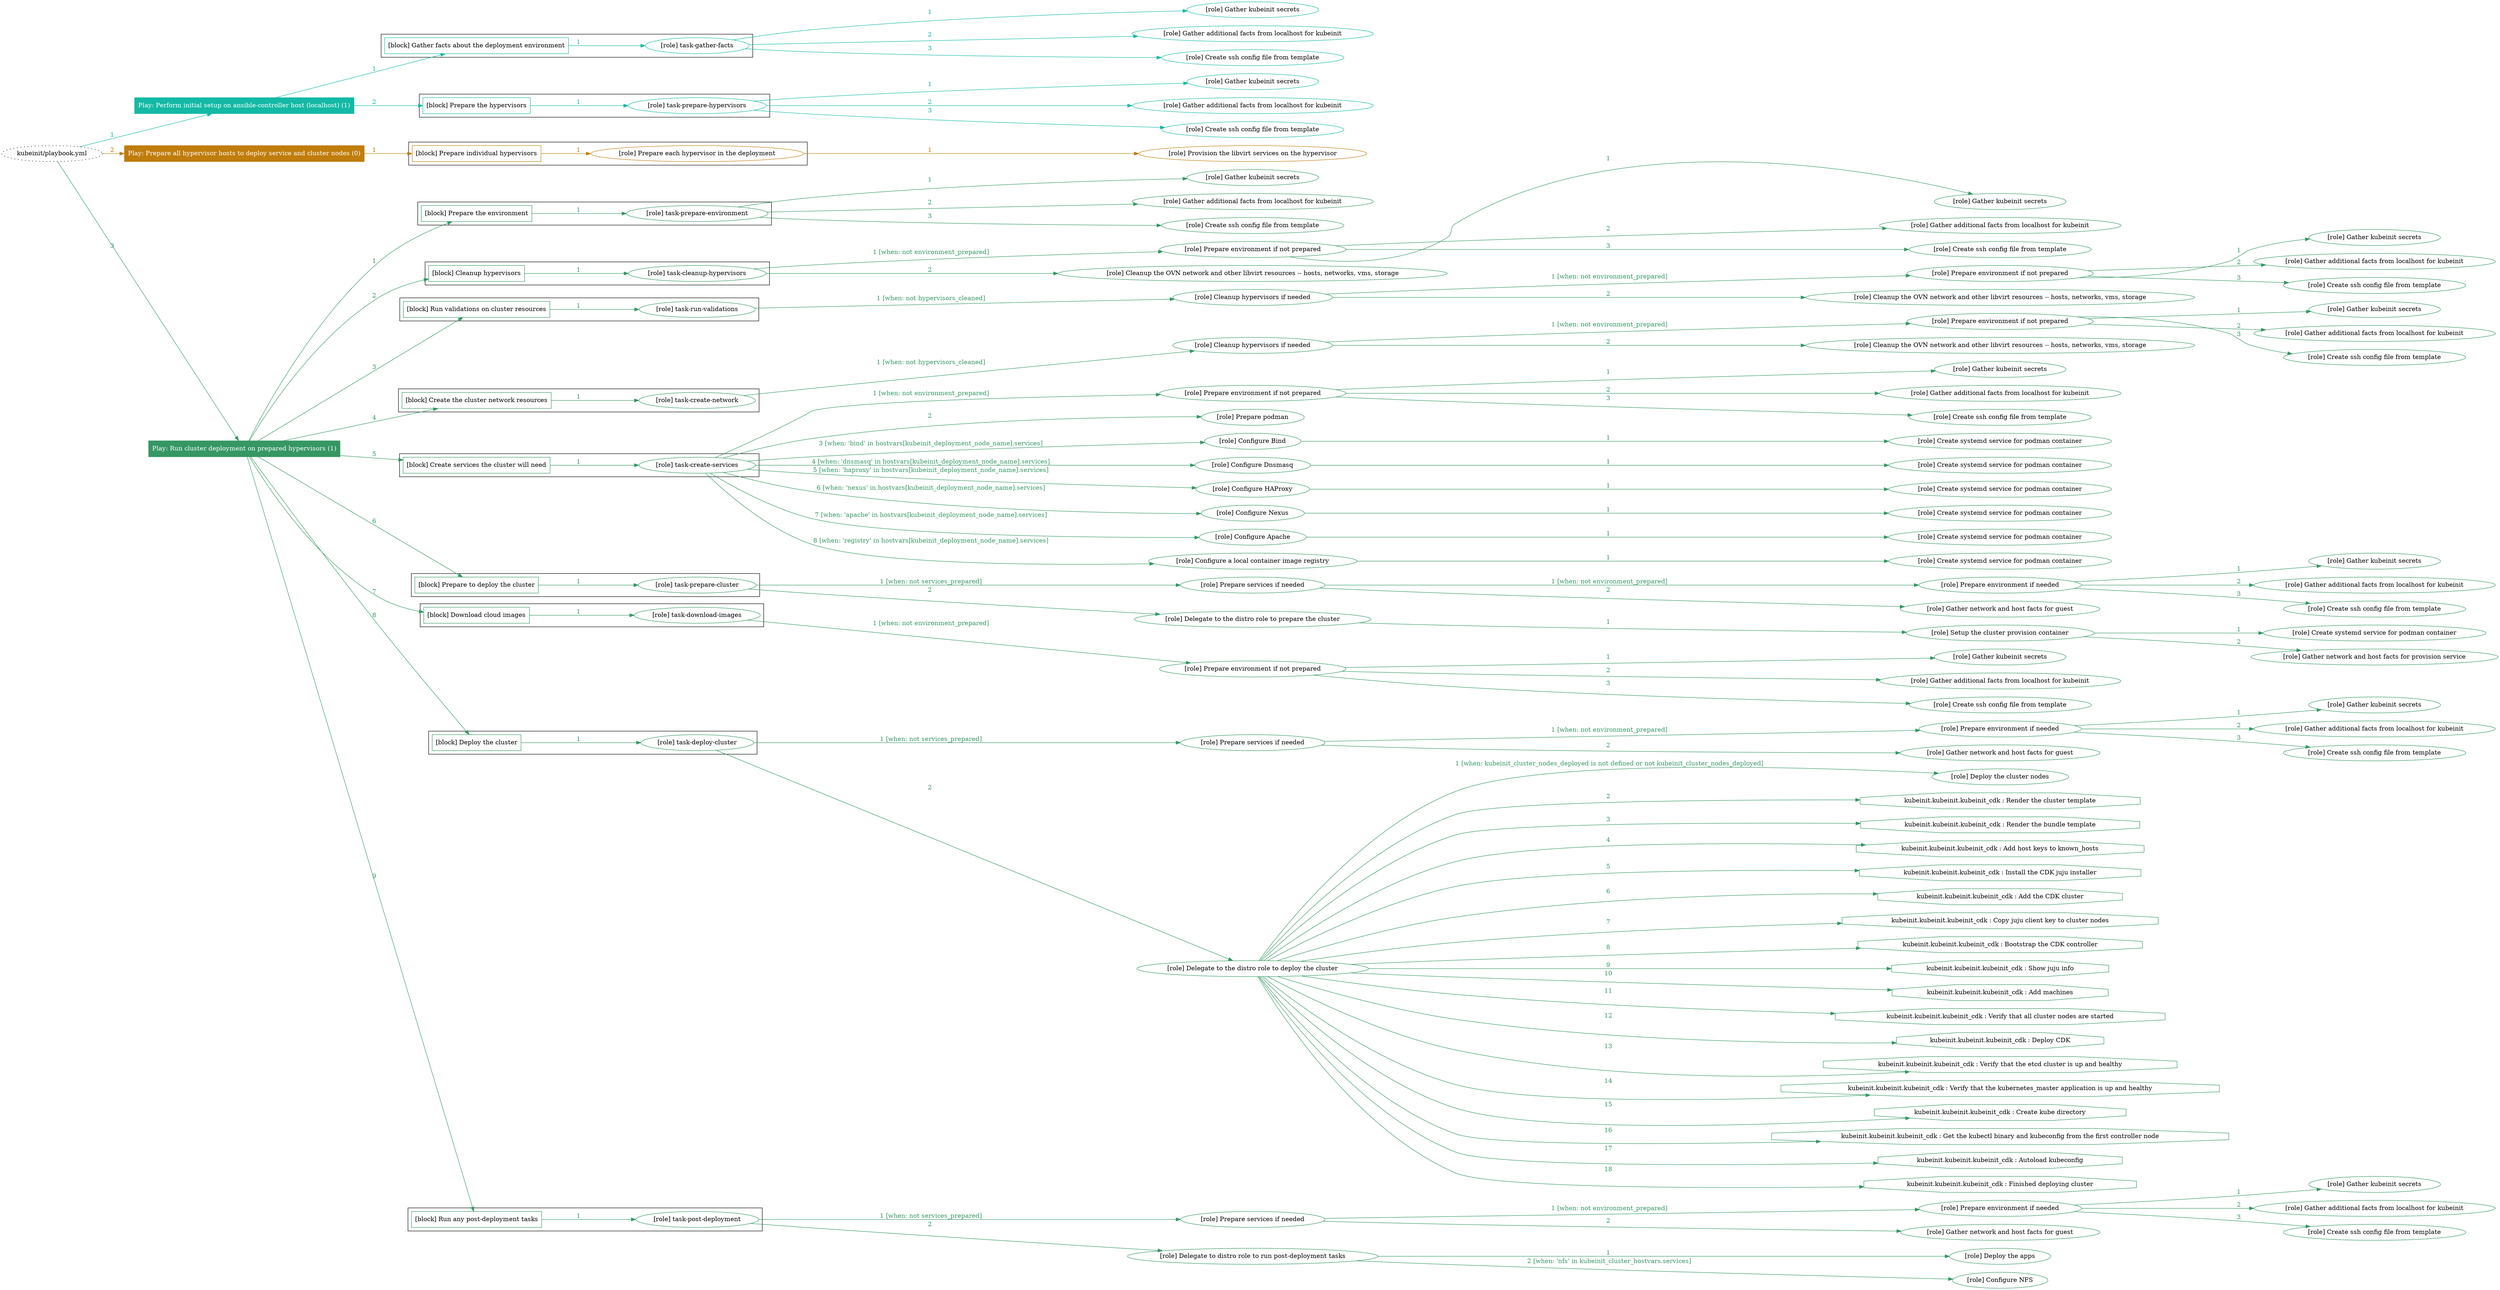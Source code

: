 digraph {
	graph [concentrate=true ordering=in rankdir=LR ratio=fill]
	edge [esep=5 sep=10]
	"kubeinit/playbook.yml" [URL="/home/runner/work/kubeinit/kubeinit/kubeinit/playbook.yml" id=playbook_79917b0c style=dotted]
	play_1aa45b1a [label="Play: Perform initial setup on ansible-controller host (localhost) (1)" URL="/home/runner/work/kubeinit/kubeinit/kubeinit/playbook.yml" color="#13b9a5" fontcolor="#ffffff" id=play_1aa45b1a shape=box style=filled tooltip=localhost]
	"kubeinit/playbook.yml" -> play_1aa45b1a [label="1 " color="#13b9a5" fontcolor="#13b9a5" id=edge_350f04c2 labeltooltip="1 " tooltip="1 "]
	subgraph "Gather kubeinit secrets" {
		role_aadeea4e [label="[role] Gather kubeinit secrets" URL="/home/runner/.ansible/collections/ansible_collections/kubeinit/kubeinit/roles/kubeinit_prepare/tasks/gather_kubeinit_facts.yml" color="#13b9a5" id=role_aadeea4e tooltip="Gather kubeinit secrets"]
	}
	subgraph "Gather additional facts from localhost for kubeinit" {
		role_4ce03143 [label="[role] Gather additional facts from localhost for kubeinit" URL="/home/runner/.ansible/collections/ansible_collections/kubeinit/kubeinit/roles/kubeinit_prepare/tasks/gather_kubeinit_facts.yml" color="#13b9a5" id=role_4ce03143 tooltip="Gather additional facts from localhost for kubeinit"]
	}
	subgraph "Create ssh config file from template" {
		role_1b3b8407 [label="[role] Create ssh config file from template" URL="/home/runner/.ansible/collections/ansible_collections/kubeinit/kubeinit/roles/kubeinit_prepare/tasks/gather_kubeinit_facts.yml" color="#13b9a5" id=role_1b3b8407 tooltip="Create ssh config file from template"]
	}
	subgraph "task-gather-facts" {
		role_bca9cd59 [label="[role] task-gather-facts" URL="/home/runner/work/kubeinit/kubeinit/kubeinit/playbook.yml" color="#13b9a5" id=role_bca9cd59 tooltip="task-gather-facts"]
		role_bca9cd59 -> role_aadeea4e [label="1 " color="#13b9a5" fontcolor="#13b9a5" id=edge_9b9c1d2e labeltooltip="1 " tooltip="1 "]
		role_bca9cd59 -> role_4ce03143 [label="2 " color="#13b9a5" fontcolor="#13b9a5" id=edge_45a014a2 labeltooltip="2 " tooltip="2 "]
		role_bca9cd59 -> role_1b3b8407 [label="3 " color="#13b9a5" fontcolor="#13b9a5" id=edge_4210e01f labeltooltip="3 " tooltip="3 "]
	}
	subgraph "Gather kubeinit secrets" {
		role_2ede1fc3 [label="[role] Gather kubeinit secrets" URL="/home/runner/.ansible/collections/ansible_collections/kubeinit/kubeinit/roles/kubeinit_prepare/tasks/gather_kubeinit_facts.yml" color="#13b9a5" id=role_2ede1fc3 tooltip="Gather kubeinit secrets"]
	}
	subgraph "Gather additional facts from localhost for kubeinit" {
		role_4db56536 [label="[role] Gather additional facts from localhost for kubeinit" URL="/home/runner/.ansible/collections/ansible_collections/kubeinit/kubeinit/roles/kubeinit_prepare/tasks/gather_kubeinit_facts.yml" color="#13b9a5" id=role_4db56536 tooltip="Gather additional facts from localhost for kubeinit"]
	}
	subgraph "Create ssh config file from template" {
		role_9919cf95 [label="[role] Create ssh config file from template" URL="/home/runner/.ansible/collections/ansible_collections/kubeinit/kubeinit/roles/kubeinit_prepare/tasks/gather_kubeinit_facts.yml" color="#13b9a5" id=role_9919cf95 tooltip="Create ssh config file from template"]
	}
	subgraph "task-prepare-hypervisors" {
		role_b1573a20 [label="[role] task-prepare-hypervisors" URL="/home/runner/work/kubeinit/kubeinit/kubeinit/playbook.yml" color="#13b9a5" id=role_b1573a20 tooltip="task-prepare-hypervisors"]
		role_b1573a20 -> role_2ede1fc3 [label="1 " color="#13b9a5" fontcolor="#13b9a5" id=edge_59aee617 labeltooltip="1 " tooltip="1 "]
		role_b1573a20 -> role_4db56536 [label="2 " color="#13b9a5" fontcolor="#13b9a5" id=edge_dc7193a2 labeltooltip="2 " tooltip="2 "]
		role_b1573a20 -> role_9919cf95 [label="3 " color="#13b9a5" fontcolor="#13b9a5" id=edge_1aba3a85 labeltooltip="3 " tooltip="3 "]
	}
	subgraph "Play: Perform initial setup on ansible-controller host (localhost) (1)" {
		play_1aa45b1a -> block_8a86473c [label=1 color="#13b9a5" fontcolor="#13b9a5" id=edge_cb327245 labeltooltip=1 tooltip=1]
		subgraph cluster_block_8a86473c {
			block_8a86473c [label="[block] Gather facts about the deployment environment" URL="/home/runner/work/kubeinit/kubeinit/kubeinit/playbook.yml" color="#13b9a5" id=block_8a86473c labeltooltip="Gather facts about the deployment environment" shape=box tooltip="Gather facts about the deployment environment"]
			block_8a86473c -> role_bca9cd59 [label="1 " color="#13b9a5" fontcolor="#13b9a5" id=edge_e934316d labeltooltip="1 " tooltip="1 "]
		}
		play_1aa45b1a -> block_79afe107 [label=2 color="#13b9a5" fontcolor="#13b9a5" id=edge_3bbfe933 labeltooltip=2 tooltip=2]
		subgraph cluster_block_79afe107 {
			block_79afe107 [label="[block] Prepare the hypervisors" URL="/home/runner/work/kubeinit/kubeinit/kubeinit/playbook.yml" color="#13b9a5" id=block_79afe107 labeltooltip="Prepare the hypervisors" shape=box tooltip="Prepare the hypervisors"]
			block_79afe107 -> role_b1573a20 [label="1 " color="#13b9a5" fontcolor="#13b9a5" id=edge_43fd8b1a labeltooltip="1 " tooltip="1 "]
		}
	}
	play_253be4c5 [label="Play: Prepare all hypervisor hosts to deploy service and cluster nodes (0)" URL="/home/runner/work/kubeinit/kubeinit/kubeinit/playbook.yml" color="#c07d0c" fontcolor="#ffffff" id=play_253be4c5 shape=box style=filled tooltip="Play: Prepare all hypervisor hosts to deploy service and cluster nodes (0)"]
	"kubeinit/playbook.yml" -> play_253be4c5 [label="2 " color="#c07d0c" fontcolor="#c07d0c" id=edge_7298eea7 labeltooltip="2 " tooltip="2 "]
	subgraph "Provision the libvirt services on the hypervisor" {
		role_b7f77056 [label="[role] Provision the libvirt services on the hypervisor" URL="/home/runner/.ansible/collections/ansible_collections/kubeinit/kubeinit/roles/kubeinit_prepare/tasks/prepare_hypervisor.yml" color="#c07d0c" id=role_b7f77056 tooltip="Provision the libvirt services on the hypervisor"]
	}
	subgraph "Prepare each hypervisor in the deployment" {
		role_7c1725ee [label="[role] Prepare each hypervisor in the deployment" URL="/home/runner/work/kubeinit/kubeinit/kubeinit/playbook.yml" color="#c07d0c" id=role_7c1725ee tooltip="Prepare each hypervisor in the deployment"]
		role_7c1725ee -> role_b7f77056 [label="1 " color="#c07d0c" fontcolor="#c07d0c" id=edge_135af255 labeltooltip="1 " tooltip="1 "]
	}
	subgraph "Play: Prepare all hypervisor hosts to deploy service and cluster nodes (0)" {
		play_253be4c5 -> block_90e1f8ae [label=1 color="#c07d0c" fontcolor="#c07d0c" id=edge_ea1c483c labeltooltip=1 tooltip=1]
		subgraph cluster_block_90e1f8ae {
			block_90e1f8ae [label="[block] Prepare individual hypervisors" URL="/home/runner/work/kubeinit/kubeinit/kubeinit/playbook.yml" color="#c07d0c" id=block_90e1f8ae labeltooltip="Prepare individual hypervisors" shape=box tooltip="Prepare individual hypervisors"]
			block_90e1f8ae -> role_7c1725ee [label="1 " color="#c07d0c" fontcolor="#c07d0c" id=edge_a93b2216 labeltooltip="1 " tooltip="1 "]
		}
	}
	play_72da8da2 [label="Play: Run cluster deployment on prepared hypervisors (1)" URL="/home/runner/work/kubeinit/kubeinit/kubeinit/playbook.yml" color="#359763" fontcolor="#ffffff" id=play_72da8da2 shape=box style=filled tooltip=localhost]
	"kubeinit/playbook.yml" -> play_72da8da2 [label="3 " color="#359763" fontcolor="#359763" id=edge_fbab2643 labeltooltip="3 " tooltip="3 "]
	subgraph "Gather kubeinit secrets" {
		role_4b3234a8 [label="[role] Gather kubeinit secrets" URL="/home/runner/.ansible/collections/ansible_collections/kubeinit/kubeinit/roles/kubeinit_prepare/tasks/gather_kubeinit_facts.yml" color="#359763" id=role_4b3234a8 tooltip="Gather kubeinit secrets"]
	}
	subgraph "Gather additional facts from localhost for kubeinit" {
		role_203c7fc4 [label="[role] Gather additional facts from localhost for kubeinit" URL="/home/runner/.ansible/collections/ansible_collections/kubeinit/kubeinit/roles/kubeinit_prepare/tasks/gather_kubeinit_facts.yml" color="#359763" id=role_203c7fc4 tooltip="Gather additional facts from localhost for kubeinit"]
	}
	subgraph "Create ssh config file from template" {
		role_7fffdd7e [label="[role] Create ssh config file from template" URL="/home/runner/.ansible/collections/ansible_collections/kubeinit/kubeinit/roles/kubeinit_prepare/tasks/gather_kubeinit_facts.yml" color="#359763" id=role_7fffdd7e tooltip="Create ssh config file from template"]
	}
	subgraph "task-prepare-environment" {
		role_1fe0ddc2 [label="[role] task-prepare-environment" URL="/home/runner/work/kubeinit/kubeinit/kubeinit/playbook.yml" color="#359763" id=role_1fe0ddc2 tooltip="task-prepare-environment"]
		role_1fe0ddc2 -> role_4b3234a8 [label="1 " color="#359763" fontcolor="#359763" id=edge_f40f3f6d labeltooltip="1 " tooltip="1 "]
		role_1fe0ddc2 -> role_203c7fc4 [label="2 " color="#359763" fontcolor="#359763" id=edge_4d4fc96b labeltooltip="2 " tooltip="2 "]
		role_1fe0ddc2 -> role_7fffdd7e [label="3 " color="#359763" fontcolor="#359763" id=edge_96beb30e labeltooltip="3 " tooltip="3 "]
	}
	subgraph "Gather kubeinit secrets" {
		role_eee92fa5 [label="[role] Gather kubeinit secrets" URL="/home/runner/.ansible/collections/ansible_collections/kubeinit/kubeinit/roles/kubeinit_prepare/tasks/gather_kubeinit_facts.yml" color="#359763" id=role_eee92fa5 tooltip="Gather kubeinit secrets"]
	}
	subgraph "Gather additional facts from localhost for kubeinit" {
		role_0fe831c9 [label="[role] Gather additional facts from localhost for kubeinit" URL="/home/runner/.ansible/collections/ansible_collections/kubeinit/kubeinit/roles/kubeinit_prepare/tasks/gather_kubeinit_facts.yml" color="#359763" id=role_0fe831c9 tooltip="Gather additional facts from localhost for kubeinit"]
	}
	subgraph "Create ssh config file from template" {
		role_0c834a8a [label="[role] Create ssh config file from template" URL="/home/runner/.ansible/collections/ansible_collections/kubeinit/kubeinit/roles/kubeinit_prepare/tasks/gather_kubeinit_facts.yml" color="#359763" id=role_0c834a8a tooltip="Create ssh config file from template"]
	}
	subgraph "Prepare environment if not prepared" {
		role_224a7367 [label="[role] Prepare environment if not prepared" URL="/home/runner/.ansible/collections/ansible_collections/kubeinit/kubeinit/roles/kubeinit_prepare/tasks/cleanup_hypervisors.yml" color="#359763" id=role_224a7367 tooltip="Prepare environment if not prepared"]
		role_224a7367 -> role_eee92fa5 [label="1 " color="#359763" fontcolor="#359763" id=edge_fee59d0b labeltooltip="1 " tooltip="1 "]
		role_224a7367 -> role_0fe831c9 [label="2 " color="#359763" fontcolor="#359763" id=edge_029730c1 labeltooltip="2 " tooltip="2 "]
		role_224a7367 -> role_0c834a8a [label="3 " color="#359763" fontcolor="#359763" id=edge_e69c8606 labeltooltip="3 " tooltip="3 "]
	}
	subgraph "Cleanup the OVN network and other libvirt resources -- hosts, networks, vms, storage" {
		role_f4e40be6 [label="[role] Cleanup the OVN network and other libvirt resources -- hosts, networks, vms, storage" URL="/home/runner/.ansible/collections/ansible_collections/kubeinit/kubeinit/roles/kubeinit_prepare/tasks/cleanup_hypervisors.yml" color="#359763" id=role_f4e40be6 tooltip="Cleanup the OVN network and other libvirt resources -- hosts, networks, vms, storage"]
	}
	subgraph "task-cleanup-hypervisors" {
		role_aaa2c76c [label="[role] task-cleanup-hypervisors" URL="/home/runner/work/kubeinit/kubeinit/kubeinit/playbook.yml" color="#359763" id=role_aaa2c76c tooltip="task-cleanup-hypervisors"]
		role_aaa2c76c -> role_224a7367 [label="1 [when: not environment_prepared]" color="#359763" fontcolor="#359763" id=edge_a224bc21 labeltooltip="1 [when: not environment_prepared]" tooltip="1 [when: not environment_prepared]"]
		role_aaa2c76c -> role_f4e40be6 [label="2 " color="#359763" fontcolor="#359763" id=edge_32af07f2 labeltooltip="2 " tooltip="2 "]
	}
	subgraph "Gather kubeinit secrets" {
		role_7902fa2e [label="[role] Gather kubeinit secrets" URL="/home/runner/.ansible/collections/ansible_collections/kubeinit/kubeinit/roles/kubeinit_prepare/tasks/gather_kubeinit_facts.yml" color="#359763" id=role_7902fa2e tooltip="Gather kubeinit secrets"]
	}
	subgraph "Gather additional facts from localhost for kubeinit" {
		role_124f4c88 [label="[role] Gather additional facts from localhost for kubeinit" URL="/home/runner/.ansible/collections/ansible_collections/kubeinit/kubeinit/roles/kubeinit_prepare/tasks/gather_kubeinit_facts.yml" color="#359763" id=role_124f4c88 tooltip="Gather additional facts from localhost for kubeinit"]
	}
	subgraph "Create ssh config file from template" {
		role_6d5a0d72 [label="[role] Create ssh config file from template" URL="/home/runner/.ansible/collections/ansible_collections/kubeinit/kubeinit/roles/kubeinit_prepare/tasks/gather_kubeinit_facts.yml" color="#359763" id=role_6d5a0d72 tooltip="Create ssh config file from template"]
	}
	subgraph "Prepare environment if not prepared" {
		role_b661f5da [label="[role] Prepare environment if not prepared" URL="/home/runner/.ansible/collections/ansible_collections/kubeinit/kubeinit/roles/kubeinit_prepare/tasks/cleanup_hypervisors.yml" color="#359763" id=role_b661f5da tooltip="Prepare environment if not prepared"]
		role_b661f5da -> role_7902fa2e [label="1 " color="#359763" fontcolor="#359763" id=edge_7d819b0c labeltooltip="1 " tooltip="1 "]
		role_b661f5da -> role_124f4c88 [label="2 " color="#359763" fontcolor="#359763" id=edge_9c48aaa9 labeltooltip="2 " tooltip="2 "]
		role_b661f5da -> role_6d5a0d72 [label="3 " color="#359763" fontcolor="#359763" id=edge_6b6035f4 labeltooltip="3 " tooltip="3 "]
	}
	subgraph "Cleanup the OVN network and other libvirt resources -- hosts, networks, vms, storage" {
		role_ca2bd12f [label="[role] Cleanup the OVN network and other libvirt resources -- hosts, networks, vms, storage" URL="/home/runner/.ansible/collections/ansible_collections/kubeinit/kubeinit/roles/kubeinit_prepare/tasks/cleanup_hypervisors.yml" color="#359763" id=role_ca2bd12f tooltip="Cleanup the OVN network and other libvirt resources -- hosts, networks, vms, storage"]
	}
	subgraph "Cleanup hypervisors if needed" {
		role_e5fe73a7 [label="[role] Cleanup hypervisors if needed" URL="/home/runner/.ansible/collections/ansible_collections/kubeinit/kubeinit/roles/kubeinit_validations/tasks/main.yml" color="#359763" id=role_e5fe73a7 tooltip="Cleanup hypervisors if needed"]
		role_e5fe73a7 -> role_b661f5da [label="1 [when: not environment_prepared]" color="#359763" fontcolor="#359763" id=edge_862ea80a labeltooltip="1 [when: not environment_prepared]" tooltip="1 [when: not environment_prepared]"]
		role_e5fe73a7 -> role_ca2bd12f [label="2 " color="#359763" fontcolor="#359763" id=edge_9287f5e4 labeltooltip="2 " tooltip="2 "]
	}
	subgraph "task-run-validations" {
		role_d63ec0c4 [label="[role] task-run-validations" URL="/home/runner/work/kubeinit/kubeinit/kubeinit/playbook.yml" color="#359763" id=role_d63ec0c4 tooltip="task-run-validations"]
		role_d63ec0c4 -> role_e5fe73a7 [label="1 [when: not hypervisors_cleaned]" color="#359763" fontcolor="#359763" id=edge_4d73467b labeltooltip="1 [when: not hypervisors_cleaned]" tooltip="1 [when: not hypervisors_cleaned]"]
	}
	subgraph "Gather kubeinit secrets" {
		role_b3514c49 [label="[role] Gather kubeinit secrets" URL="/home/runner/.ansible/collections/ansible_collections/kubeinit/kubeinit/roles/kubeinit_prepare/tasks/gather_kubeinit_facts.yml" color="#359763" id=role_b3514c49 tooltip="Gather kubeinit secrets"]
	}
	subgraph "Gather additional facts from localhost for kubeinit" {
		role_405bdbfd [label="[role] Gather additional facts from localhost for kubeinit" URL="/home/runner/.ansible/collections/ansible_collections/kubeinit/kubeinit/roles/kubeinit_prepare/tasks/gather_kubeinit_facts.yml" color="#359763" id=role_405bdbfd tooltip="Gather additional facts from localhost for kubeinit"]
	}
	subgraph "Create ssh config file from template" {
		role_c79092c4 [label="[role] Create ssh config file from template" URL="/home/runner/.ansible/collections/ansible_collections/kubeinit/kubeinit/roles/kubeinit_prepare/tasks/gather_kubeinit_facts.yml" color="#359763" id=role_c79092c4 tooltip="Create ssh config file from template"]
	}
	subgraph "Prepare environment if not prepared" {
		role_616db8c8 [label="[role] Prepare environment if not prepared" URL="/home/runner/.ansible/collections/ansible_collections/kubeinit/kubeinit/roles/kubeinit_prepare/tasks/cleanup_hypervisors.yml" color="#359763" id=role_616db8c8 tooltip="Prepare environment if not prepared"]
		role_616db8c8 -> role_b3514c49 [label="1 " color="#359763" fontcolor="#359763" id=edge_2dbdfe62 labeltooltip="1 " tooltip="1 "]
		role_616db8c8 -> role_405bdbfd [label="2 " color="#359763" fontcolor="#359763" id=edge_8f0299be labeltooltip="2 " tooltip="2 "]
		role_616db8c8 -> role_c79092c4 [label="3 " color="#359763" fontcolor="#359763" id=edge_931adaf9 labeltooltip="3 " tooltip="3 "]
	}
	subgraph "Cleanup the OVN network and other libvirt resources -- hosts, networks, vms, storage" {
		role_63b91396 [label="[role] Cleanup the OVN network and other libvirt resources -- hosts, networks, vms, storage" URL="/home/runner/.ansible/collections/ansible_collections/kubeinit/kubeinit/roles/kubeinit_prepare/tasks/cleanup_hypervisors.yml" color="#359763" id=role_63b91396 tooltip="Cleanup the OVN network and other libvirt resources -- hosts, networks, vms, storage"]
	}
	subgraph "Cleanup hypervisors if needed" {
		role_5adc13af [label="[role] Cleanup hypervisors if needed" URL="/home/runner/.ansible/collections/ansible_collections/kubeinit/kubeinit/roles/kubeinit_libvirt/tasks/create_network.yml" color="#359763" id=role_5adc13af tooltip="Cleanup hypervisors if needed"]
		role_5adc13af -> role_616db8c8 [label="1 [when: not environment_prepared]" color="#359763" fontcolor="#359763" id=edge_336e2063 labeltooltip="1 [when: not environment_prepared]" tooltip="1 [when: not environment_prepared]"]
		role_5adc13af -> role_63b91396 [label="2 " color="#359763" fontcolor="#359763" id=edge_e046fed6 labeltooltip="2 " tooltip="2 "]
	}
	subgraph "task-create-network" {
		role_41f754d6 [label="[role] task-create-network" URL="/home/runner/work/kubeinit/kubeinit/kubeinit/playbook.yml" color="#359763" id=role_41f754d6 tooltip="task-create-network"]
		role_41f754d6 -> role_5adc13af [label="1 [when: not hypervisors_cleaned]" color="#359763" fontcolor="#359763" id=edge_e6bf3122 labeltooltip="1 [when: not hypervisors_cleaned]" tooltip="1 [when: not hypervisors_cleaned]"]
	}
	subgraph "Gather kubeinit secrets" {
		role_73e3dbd0 [label="[role] Gather kubeinit secrets" URL="/home/runner/.ansible/collections/ansible_collections/kubeinit/kubeinit/roles/kubeinit_prepare/tasks/gather_kubeinit_facts.yml" color="#359763" id=role_73e3dbd0 tooltip="Gather kubeinit secrets"]
	}
	subgraph "Gather additional facts from localhost for kubeinit" {
		role_743feb6e [label="[role] Gather additional facts from localhost for kubeinit" URL="/home/runner/.ansible/collections/ansible_collections/kubeinit/kubeinit/roles/kubeinit_prepare/tasks/gather_kubeinit_facts.yml" color="#359763" id=role_743feb6e tooltip="Gather additional facts from localhost for kubeinit"]
	}
	subgraph "Create ssh config file from template" {
		role_b2e99492 [label="[role] Create ssh config file from template" URL="/home/runner/.ansible/collections/ansible_collections/kubeinit/kubeinit/roles/kubeinit_prepare/tasks/gather_kubeinit_facts.yml" color="#359763" id=role_b2e99492 tooltip="Create ssh config file from template"]
	}
	subgraph "Prepare environment if not prepared" {
		role_1af6bd6e [label="[role] Prepare environment if not prepared" URL="/home/runner/.ansible/collections/ansible_collections/kubeinit/kubeinit/roles/kubeinit_services/tasks/main.yml" color="#359763" id=role_1af6bd6e tooltip="Prepare environment if not prepared"]
		role_1af6bd6e -> role_73e3dbd0 [label="1 " color="#359763" fontcolor="#359763" id=edge_933af8b6 labeltooltip="1 " tooltip="1 "]
		role_1af6bd6e -> role_743feb6e [label="2 " color="#359763" fontcolor="#359763" id=edge_0b44f4bb labeltooltip="2 " tooltip="2 "]
		role_1af6bd6e -> role_b2e99492 [label="3 " color="#359763" fontcolor="#359763" id=edge_6191cdff labeltooltip="3 " tooltip="3 "]
	}
	subgraph "Prepare podman" {
		role_a8420fc9 [label="[role] Prepare podman" URL="/home/runner/.ansible/collections/ansible_collections/kubeinit/kubeinit/roles/kubeinit_services/tasks/00_create_service_pod.yml" color="#359763" id=role_a8420fc9 tooltip="Prepare podman"]
	}
	subgraph "Create systemd service for podman container" {
		role_703a4085 [label="[role] Create systemd service for podman container" URL="/home/runner/.ansible/collections/ansible_collections/kubeinit/kubeinit/roles/kubeinit_bind/tasks/main.yml" color="#359763" id=role_703a4085 tooltip="Create systemd service for podman container"]
	}
	subgraph "Configure Bind" {
		role_ac74da77 [label="[role] Configure Bind" URL="/home/runner/.ansible/collections/ansible_collections/kubeinit/kubeinit/roles/kubeinit_services/tasks/start_services_containers.yml" color="#359763" id=role_ac74da77 tooltip="Configure Bind"]
		role_ac74da77 -> role_703a4085 [label="1 " color="#359763" fontcolor="#359763" id=edge_4e77257e labeltooltip="1 " tooltip="1 "]
	}
	subgraph "Create systemd service for podman container" {
		role_ff80da86 [label="[role] Create systemd service for podman container" URL="/home/runner/.ansible/collections/ansible_collections/kubeinit/kubeinit/roles/kubeinit_dnsmasq/tasks/main.yml" color="#359763" id=role_ff80da86 tooltip="Create systemd service for podman container"]
	}
	subgraph "Configure Dnsmasq" {
		role_8a2c95a3 [label="[role] Configure Dnsmasq" URL="/home/runner/.ansible/collections/ansible_collections/kubeinit/kubeinit/roles/kubeinit_services/tasks/start_services_containers.yml" color="#359763" id=role_8a2c95a3 tooltip="Configure Dnsmasq"]
		role_8a2c95a3 -> role_ff80da86 [label="1 " color="#359763" fontcolor="#359763" id=edge_6ed10d17 labeltooltip="1 " tooltip="1 "]
	}
	subgraph "Create systemd service for podman container" {
		role_56a15890 [label="[role] Create systemd service for podman container" URL="/home/runner/.ansible/collections/ansible_collections/kubeinit/kubeinit/roles/kubeinit_haproxy/tasks/main.yml" color="#359763" id=role_56a15890 tooltip="Create systemd service for podman container"]
	}
	subgraph "Configure HAProxy" {
		role_9f72bb8a [label="[role] Configure HAProxy" URL="/home/runner/.ansible/collections/ansible_collections/kubeinit/kubeinit/roles/kubeinit_services/tasks/start_services_containers.yml" color="#359763" id=role_9f72bb8a tooltip="Configure HAProxy"]
		role_9f72bb8a -> role_56a15890 [label="1 " color="#359763" fontcolor="#359763" id=edge_ed6dd92f labeltooltip="1 " tooltip="1 "]
	}
	subgraph "Create systemd service for podman container" {
		role_a5da5be1 [label="[role] Create systemd service for podman container" URL="/home/runner/.ansible/collections/ansible_collections/kubeinit/kubeinit/roles/kubeinit_nexus/tasks/main.yml" color="#359763" id=role_a5da5be1 tooltip="Create systemd service for podman container"]
	}
	subgraph "Configure Nexus" {
		role_9be40442 [label="[role] Configure Nexus" URL="/home/runner/.ansible/collections/ansible_collections/kubeinit/kubeinit/roles/kubeinit_services/tasks/start_services_containers.yml" color="#359763" id=role_9be40442 tooltip="Configure Nexus"]
		role_9be40442 -> role_a5da5be1 [label="1 " color="#359763" fontcolor="#359763" id=edge_b1c291de labeltooltip="1 " tooltip="1 "]
	}
	subgraph "Create systemd service for podman container" {
		role_0a21a77f [label="[role] Create systemd service for podman container" URL="/home/runner/.ansible/collections/ansible_collections/kubeinit/kubeinit/roles/kubeinit_apache/tasks/main.yml" color="#359763" id=role_0a21a77f tooltip="Create systemd service for podman container"]
	}
	subgraph "Configure Apache" {
		role_e6f23bb6 [label="[role] Configure Apache" URL="/home/runner/.ansible/collections/ansible_collections/kubeinit/kubeinit/roles/kubeinit_services/tasks/start_services_containers.yml" color="#359763" id=role_e6f23bb6 tooltip="Configure Apache"]
		role_e6f23bb6 -> role_0a21a77f [label="1 " color="#359763" fontcolor="#359763" id=edge_9dbb4eb4 labeltooltip="1 " tooltip="1 "]
	}
	subgraph "Create systemd service for podman container" {
		role_13d50215 [label="[role] Create systemd service for podman container" URL="/home/runner/.ansible/collections/ansible_collections/kubeinit/kubeinit/roles/kubeinit_registry/tasks/main.yml" color="#359763" id=role_13d50215 tooltip="Create systemd service for podman container"]
	}
	subgraph "Configure a local container image registry" {
		role_b51186b9 [label="[role] Configure a local container image registry" URL="/home/runner/.ansible/collections/ansible_collections/kubeinit/kubeinit/roles/kubeinit_services/tasks/start_services_containers.yml" color="#359763" id=role_b51186b9 tooltip="Configure a local container image registry"]
		role_b51186b9 -> role_13d50215 [label="1 " color="#359763" fontcolor="#359763" id=edge_6ba9a877 labeltooltip="1 " tooltip="1 "]
	}
	subgraph "task-create-services" {
		role_dfd5fd27 [label="[role] task-create-services" URL="/home/runner/work/kubeinit/kubeinit/kubeinit/playbook.yml" color="#359763" id=role_dfd5fd27 tooltip="task-create-services"]
		role_dfd5fd27 -> role_1af6bd6e [label="1 [when: not environment_prepared]" color="#359763" fontcolor="#359763" id=edge_3767c8b3 labeltooltip="1 [when: not environment_prepared]" tooltip="1 [when: not environment_prepared]"]
		role_dfd5fd27 -> role_a8420fc9 [label="2 " color="#359763" fontcolor="#359763" id=edge_a9df0c24 labeltooltip="2 " tooltip="2 "]
		role_dfd5fd27 -> role_ac74da77 [label="3 [when: 'bind' in hostvars[kubeinit_deployment_node_name].services]" color="#359763" fontcolor="#359763" id=edge_d245a0d6 labeltooltip="3 [when: 'bind' in hostvars[kubeinit_deployment_node_name].services]" tooltip="3 [when: 'bind' in hostvars[kubeinit_deployment_node_name].services]"]
		role_dfd5fd27 -> role_8a2c95a3 [label="4 [when: 'dnsmasq' in hostvars[kubeinit_deployment_node_name].services]" color="#359763" fontcolor="#359763" id=edge_68336d92 labeltooltip="4 [when: 'dnsmasq' in hostvars[kubeinit_deployment_node_name].services]" tooltip="4 [when: 'dnsmasq' in hostvars[kubeinit_deployment_node_name].services]"]
		role_dfd5fd27 -> role_9f72bb8a [label="5 [when: 'haproxy' in hostvars[kubeinit_deployment_node_name].services]" color="#359763" fontcolor="#359763" id=edge_d21fd3f0 labeltooltip="5 [when: 'haproxy' in hostvars[kubeinit_deployment_node_name].services]" tooltip="5 [when: 'haproxy' in hostvars[kubeinit_deployment_node_name].services]"]
		role_dfd5fd27 -> role_9be40442 [label="6 [when: 'nexus' in hostvars[kubeinit_deployment_node_name].services]" color="#359763" fontcolor="#359763" id=edge_a00f3186 labeltooltip="6 [when: 'nexus' in hostvars[kubeinit_deployment_node_name].services]" tooltip="6 [when: 'nexus' in hostvars[kubeinit_deployment_node_name].services]"]
		role_dfd5fd27 -> role_e6f23bb6 [label="7 [when: 'apache' in hostvars[kubeinit_deployment_node_name].services]" color="#359763" fontcolor="#359763" id=edge_890860b7 labeltooltip="7 [when: 'apache' in hostvars[kubeinit_deployment_node_name].services]" tooltip="7 [when: 'apache' in hostvars[kubeinit_deployment_node_name].services]"]
		role_dfd5fd27 -> role_b51186b9 [label="8 [when: 'registry' in hostvars[kubeinit_deployment_node_name].services]" color="#359763" fontcolor="#359763" id=edge_14eb0bdc labeltooltip="8 [when: 'registry' in hostvars[kubeinit_deployment_node_name].services]" tooltip="8 [when: 'registry' in hostvars[kubeinit_deployment_node_name].services]"]
	}
	subgraph "Gather kubeinit secrets" {
		role_8dbd586b [label="[role] Gather kubeinit secrets" URL="/home/runner/.ansible/collections/ansible_collections/kubeinit/kubeinit/roles/kubeinit_prepare/tasks/gather_kubeinit_facts.yml" color="#359763" id=role_8dbd586b tooltip="Gather kubeinit secrets"]
	}
	subgraph "Gather additional facts from localhost for kubeinit" {
		role_a0c13bd0 [label="[role] Gather additional facts from localhost for kubeinit" URL="/home/runner/.ansible/collections/ansible_collections/kubeinit/kubeinit/roles/kubeinit_prepare/tasks/gather_kubeinit_facts.yml" color="#359763" id=role_a0c13bd0 tooltip="Gather additional facts from localhost for kubeinit"]
	}
	subgraph "Create ssh config file from template" {
		role_365ee5ce [label="[role] Create ssh config file from template" URL="/home/runner/.ansible/collections/ansible_collections/kubeinit/kubeinit/roles/kubeinit_prepare/tasks/gather_kubeinit_facts.yml" color="#359763" id=role_365ee5ce tooltip="Create ssh config file from template"]
	}
	subgraph "Prepare environment if needed" {
		role_093335f9 [label="[role] Prepare environment if needed" URL="/home/runner/.ansible/collections/ansible_collections/kubeinit/kubeinit/roles/kubeinit_services/tasks/prepare_services.yml" color="#359763" id=role_093335f9 tooltip="Prepare environment if needed"]
		role_093335f9 -> role_8dbd586b [label="1 " color="#359763" fontcolor="#359763" id=edge_525d3fb1 labeltooltip="1 " tooltip="1 "]
		role_093335f9 -> role_a0c13bd0 [label="2 " color="#359763" fontcolor="#359763" id=edge_5a059210 labeltooltip="2 " tooltip="2 "]
		role_093335f9 -> role_365ee5ce [label="3 " color="#359763" fontcolor="#359763" id=edge_02e81df7 labeltooltip="3 " tooltip="3 "]
	}
	subgraph "Gather network and host facts for guest" {
		role_d4a02460 [label="[role] Gather network and host facts for guest" URL="/home/runner/.ansible/collections/ansible_collections/kubeinit/kubeinit/roles/kubeinit_services/tasks/prepare_services.yml" color="#359763" id=role_d4a02460 tooltip="Gather network and host facts for guest"]
	}
	subgraph "Prepare services if needed" {
		role_ab243f8d [label="[role] Prepare services if needed" URL="/home/runner/.ansible/collections/ansible_collections/kubeinit/kubeinit/roles/kubeinit_prepare/tasks/prepare_cluster.yml" color="#359763" id=role_ab243f8d tooltip="Prepare services if needed"]
		role_ab243f8d -> role_093335f9 [label="1 [when: not environment_prepared]" color="#359763" fontcolor="#359763" id=edge_69833bef labeltooltip="1 [when: not environment_prepared]" tooltip="1 [when: not environment_prepared]"]
		role_ab243f8d -> role_d4a02460 [label="2 " color="#359763" fontcolor="#359763" id=edge_f7483c73 labeltooltip="2 " tooltip="2 "]
	}
	subgraph "Create systemd service for podman container" {
		role_dcc08741 [label="[role] Create systemd service for podman container" URL="/home/runner/.ansible/collections/ansible_collections/kubeinit/kubeinit/roles/kubeinit_services/tasks/create_provision_container.yml" color="#359763" id=role_dcc08741 tooltip="Create systemd service for podman container"]
	}
	subgraph "Gather network and host facts for provision service" {
		role_b6d72d58 [label="[role] Gather network and host facts for provision service" URL="/home/runner/.ansible/collections/ansible_collections/kubeinit/kubeinit/roles/kubeinit_services/tasks/create_provision_container.yml" color="#359763" id=role_b6d72d58 tooltip="Gather network and host facts for provision service"]
	}
	subgraph "Setup the cluster provision container" {
		role_b642dc40 [label="[role] Setup the cluster provision container" URL="/home/runner/.ansible/collections/ansible_collections/kubeinit/kubeinit/roles/kubeinit_cdk/tasks/prepare_cluster.yml" color="#359763" id=role_b642dc40 tooltip="Setup the cluster provision container"]
		role_b642dc40 -> role_dcc08741 [label="1 " color="#359763" fontcolor="#359763" id=edge_19102845 labeltooltip="1 " tooltip="1 "]
		role_b642dc40 -> role_b6d72d58 [label="2 " color="#359763" fontcolor="#359763" id=edge_509bcd8a labeltooltip="2 " tooltip="2 "]
	}
	subgraph "Delegate to the distro role to prepare the cluster" {
		role_0d8c3049 [label="[role] Delegate to the distro role to prepare the cluster" URL="/home/runner/.ansible/collections/ansible_collections/kubeinit/kubeinit/roles/kubeinit_prepare/tasks/prepare_cluster.yml" color="#359763" id=role_0d8c3049 tooltip="Delegate to the distro role to prepare the cluster"]
		role_0d8c3049 -> role_b642dc40 [label="1 " color="#359763" fontcolor="#359763" id=edge_16a7bd54 labeltooltip="1 " tooltip="1 "]
	}
	subgraph "task-prepare-cluster" {
		role_0cb6cff1 [label="[role] task-prepare-cluster" URL="/home/runner/work/kubeinit/kubeinit/kubeinit/playbook.yml" color="#359763" id=role_0cb6cff1 tooltip="task-prepare-cluster"]
		role_0cb6cff1 -> role_ab243f8d [label="1 [when: not services_prepared]" color="#359763" fontcolor="#359763" id=edge_70f0807f labeltooltip="1 [when: not services_prepared]" tooltip="1 [when: not services_prepared]"]
		role_0cb6cff1 -> role_0d8c3049 [label="2 " color="#359763" fontcolor="#359763" id=edge_677f6ac1 labeltooltip="2 " tooltip="2 "]
	}
	subgraph "Gather kubeinit secrets" {
		role_012cc939 [label="[role] Gather kubeinit secrets" URL="/home/runner/.ansible/collections/ansible_collections/kubeinit/kubeinit/roles/kubeinit_prepare/tasks/gather_kubeinit_facts.yml" color="#359763" id=role_012cc939 tooltip="Gather kubeinit secrets"]
	}
	subgraph "Gather additional facts from localhost for kubeinit" {
		role_fe69b973 [label="[role] Gather additional facts from localhost for kubeinit" URL="/home/runner/.ansible/collections/ansible_collections/kubeinit/kubeinit/roles/kubeinit_prepare/tasks/gather_kubeinit_facts.yml" color="#359763" id=role_fe69b973 tooltip="Gather additional facts from localhost for kubeinit"]
	}
	subgraph "Create ssh config file from template" {
		role_53389de1 [label="[role] Create ssh config file from template" URL="/home/runner/.ansible/collections/ansible_collections/kubeinit/kubeinit/roles/kubeinit_prepare/tasks/gather_kubeinit_facts.yml" color="#359763" id=role_53389de1 tooltip="Create ssh config file from template"]
	}
	subgraph "Prepare environment if not prepared" {
		role_7c902084 [label="[role] Prepare environment if not prepared" URL="/home/runner/.ansible/collections/ansible_collections/kubeinit/kubeinit/roles/kubeinit_libvirt/tasks/download_cloud_images.yml" color="#359763" id=role_7c902084 tooltip="Prepare environment if not prepared"]
		role_7c902084 -> role_012cc939 [label="1 " color="#359763" fontcolor="#359763" id=edge_d96d87c5 labeltooltip="1 " tooltip="1 "]
		role_7c902084 -> role_fe69b973 [label="2 " color="#359763" fontcolor="#359763" id=edge_733cae02 labeltooltip="2 " tooltip="2 "]
		role_7c902084 -> role_53389de1 [label="3 " color="#359763" fontcolor="#359763" id=edge_8c2040d9 labeltooltip="3 " tooltip="3 "]
	}
	subgraph "task-download-images" {
		role_288d87ca [label="[role] task-download-images" URL="/home/runner/work/kubeinit/kubeinit/kubeinit/playbook.yml" color="#359763" id=role_288d87ca tooltip="task-download-images"]
		role_288d87ca -> role_7c902084 [label="1 [when: not environment_prepared]" color="#359763" fontcolor="#359763" id=edge_07558464 labeltooltip="1 [when: not environment_prepared]" tooltip="1 [when: not environment_prepared]"]
	}
	subgraph "Gather kubeinit secrets" {
		role_ed2a0ceb [label="[role] Gather kubeinit secrets" URL="/home/runner/.ansible/collections/ansible_collections/kubeinit/kubeinit/roles/kubeinit_prepare/tasks/gather_kubeinit_facts.yml" color="#359763" id=role_ed2a0ceb tooltip="Gather kubeinit secrets"]
	}
	subgraph "Gather additional facts from localhost for kubeinit" {
		role_18dbbb65 [label="[role] Gather additional facts from localhost for kubeinit" URL="/home/runner/.ansible/collections/ansible_collections/kubeinit/kubeinit/roles/kubeinit_prepare/tasks/gather_kubeinit_facts.yml" color="#359763" id=role_18dbbb65 tooltip="Gather additional facts from localhost for kubeinit"]
	}
	subgraph "Create ssh config file from template" {
		role_272bfb3a [label="[role] Create ssh config file from template" URL="/home/runner/.ansible/collections/ansible_collections/kubeinit/kubeinit/roles/kubeinit_prepare/tasks/gather_kubeinit_facts.yml" color="#359763" id=role_272bfb3a tooltip="Create ssh config file from template"]
	}
	subgraph "Prepare environment if needed" {
		role_cfca2795 [label="[role] Prepare environment if needed" URL="/home/runner/.ansible/collections/ansible_collections/kubeinit/kubeinit/roles/kubeinit_services/tasks/prepare_services.yml" color="#359763" id=role_cfca2795 tooltip="Prepare environment if needed"]
		role_cfca2795 -> role_ed2a0ceb [label="1 " color="#359763" fontcolor="#359763" id=edge_cf55c31c labeltooltip="1 " tooltip="1 "]
		role_cfca2795 -> role_18dbbb65 [label="2 " color="#359763" fontcolor="#359763" id=edge_0e194826 labeltooltip="2 " tooltip="2 "]
		role_cfca2795 -> role_272bfb3a [label="3 " color="#359763" fontcolor="#359763" id=edge_897578e5 labeltooltip="3 " tooltip="3 "]
	}
	subgraph "Gather network and host facts for guest" {
		role_b6768f62 [label="[role] Gather network and host facts for guest" URL="/home/runner/.ansible/collections/ansible_collections/kubeinit/kubeinit/roles/kubeinit_services/tasks/prepare_services.yml" color="#359763" id=role_b6768f62 tooltip="Gather network and host facts for guest"]
	}
	subgraph "Prepare services if needed" {
		role_5bcbfa3b [label="[role] Prepare services if needed" URL="/home/runner/.ansible/collections/ansible_collections/kubeinit/kubeinit/roles/kubeinit_prepare/tasks/deploy_cluster.yml" color="#359763" id=role_5bcbfa3b tooltip="Prepare services if needed"]
		role_5bcbfa3b -> role_cfca2795 [label="1 [when: not environment_prepared]" color="#359763" fontcolor="#359763" id=edge_efd02c06 labeltooltip="1 [when: not environment_prepared]" tooltip="1 [when: not environment_prepared]"]
		role_5bcbfa3b -> role_b6768f62 [label="2 " color="#359763" fontcolor="#359763" id=edge_821ff138 labeltooltip="2 " tooltip="2 "]
	}
	subgraph "Deploy the cluster nodes" {
		role_e16eb65b [label="[role] Deploy the cluster nodes" URL="/home/runner/.ansible/collections/ansible_collections/kubeinit/kubeinit/roles/kubeinit_cdk/tasks/main.yml" color="#359763" id=role_e16eb65b tooltip="Deploy the cluster nodes"]
	}
	subgraph "Delegate to the distro role to deploy the cluster" {
		role_f727a288 [label="[role] Delegate to the distro role to deploy the cluster" URL="/home/runner/.ansible/collections/ansible_collections/kubeinit/kubeinit/roles/kubeinit_prepare/tasks/deploy_cluster.yml" color="#359763" id=role_f727a288 tooltip="Delegate to the distro role to deploy the cluster"]
		role_f727a288 -> role_e16eb65b [label="1 [when: kubeinit_cluster_nodes_deployed is not defined or not kubeinit_cluster_nodes_deployed]" color="#359763" fontcolor="#359763" id=edge_2b11818b labeltooltip="1 [when: kubeinit_cluster_nodes_deployed is not defined or not kubeinit_cluster_nodes_deployed]" tooltip="1 [when: kubeinit_cluster_nodes_deployed is not defined or not kubeinit_cluster_nodes_deployed]"]
		task_5662dd98 [label="kubeinit.kubeinit.kubeinit_cdk : Render the cluster template" URL="/home/runner/.ansible/collections/ansible_collections/kubeinit/kubeinit/roles/kubeinit_cdk/tasks/main.yml" color="#359763" id=task_5662dd98 shape=octagon tooltip="kubeinit.kubeinit.kubeinit_cdk : Render the cluster template"]
		role_f727a288 -> task_5662dd98 [label="2 " color="#359763" fontcolor="#359763" id=edge_f6b8acf2 labeltooltip="2 " tooltip="2 "]
		task_87bb8df9 [label="kubeinit.kubeinit.kubeinit_cdk : Render the bundle template" URL="/home/runner/.ansible/collections/ansible_collections/kubeinit/kubeinit/roles/kubeinit_cdk/tasks/main.yml" color="#359763" id=task_87bb8df9 shape=octagon tooltip="kubeinit.kubeinit.kubeinit_cdk : Render the bundle template"]
		role_f727a288 -> task_87bb8df9 [label="3 " color="#359763" fontcolor="#359763" id=edge_5bd05c28 labeltooltip="3 " tooltip="3 "]
		task_1f0f8835 [label="kubeinit.kubeinit.kubeinit_cdk : Add host keys to known_hosts" URL="/home/runner/.ansible/collections/ansible_collections/kubeinit/kubeinit/roles/kubeinit_cdk/tasks/main.yml" color="#359763" id=task_1f0f8835 shape=octagon tooltip="kubeinit.kubeinit.kubeinit_cdk : Add host keys to known_hosts"]
		role_f727a288 -> task_1f0f8835 [label="4 " color="#359763" fontcolor="#359763" id=edge_fdc98bea labeltooltip="4 " tooltip="4 "]
		task_33fcda2e [label="kubeinit.kubeinit.kubeinit_cdk : Install the CDK juju installer" URL="/home/runner/.ansible/collections/ansible_collections/kubeinit/kubeinit/roles/kubeinit_cdk/tasks/main.yml" color="#359763" id=task_33fcda2e shape=octagon tooltip="kubeinit.kubeinit.kubeinit_cdk : Install the CDK juju installer"]
		role_f727a288 -> task_33fcda2e [label="5 " color="#359763" fontcolor="#359763" id=edge_ea365a1e labeltooltip="5 " tooltip="5 "]
		task_28ab6729 [label="kubeinit.kubeinit.kubeinit_cdk : Add the CDK cluster" URL="/home/runner/.ansible/collections/ansible_collections/kubeinit/kubeinit/roles/kubeinit_cdk/tasks/main.yml" color="#359763" id=task_28ab6729 shape=octagon tooltip="kubeinit.kubeinit.kubeinit_cdk : Add the CDK cluster"]
		role_f727a288 -> task_28ab6729 [label="6 " color="#359763" fontcolor="#359763" id=edge_94fcc297 labeltooltip="6 " tooltip="6 "]
		task_5f6161a4 [label="kubeinit.kubeinit.kubeinit_cdk : Copy juju client key to cluster nodes" URL="/home/runner/.ansible/collections/ansible_collections/kubeinit/kubeinit/roles/kubeinit_cdk/tasks/main.yml" color="#359763" id=task_5f6161a4 shape=octagon tooltip="kubeinit.kubeinit.kubeinit_cdk : Copy juju client key to cluster nodes"]
		role_f727a288 -> task_5f6161a4 [label="7 " color="#359763" fontcolor="#359763" id=edge_18e4211a labeltooltip="7 " tooltip="7 "]
		task_40fe525a [label="kubeinit.kubeinit.kubeinit_cdk : Bootstrap the CDK controller" URL="/home/runner/.ansible/collections/ansible_collections/kubeinit/kubeinit/roles/kubeinit_cdk/tasks/main.yml" color="#359763" id=task_40fe525a shape=octagon tooltip="kubeinit.kubeinit.kubeinit_cdk : Bootstrap the CDK controller"]
		role_f727a288 -> task_40fe525a [label="8 " color="#359763" fontcolor="#359763" id=edge_6c203deb labeltooltip="8 " tooltip="8 "]
		task_1006583a [label="kubeinit.kubeinit.kubeinit_cdk : Show juju info" URL="/home/runner/.ansible/collections/ansible_collections/kubeinit/kubeinit/roles/kubeinit_cdk/tasks/main.yml" color="#359763" id=task_1006583a shape=octagon tooltip="kubeinit.kubeinit.kubeinit_cdk : Show juju info"]
		role_f727a288 -> task_1006583a [label="9 " color="#359763" fontcolor="#359763" id=edge_7b8b0b82 labeltooltip="9 " tooltip="9 "]
		task_fc3ec479 [label="kubeinit.kubeinit.kubeinit_cdk : Add machines" URL="/home/runner/.ansible/collections/ansible_collections/kubeinit/kubeinit/roles/kubeinit_cdk/tasks/main.yml" color="#359763" id=task_fc3ec479 shape=octagon tooltip="kubeinit.kubeinit.kubeinit_cdk : Add machines"]
		role_f727a288 -> task_fc3ec479 [label="10 " color="#359763" fontcolor="#359763" id=edge_aee4c844 labeltooltip="10 " tooltip="10 "]
		task_7ae9cc05 [label="kubeinit.kubeinit.kubeinit_cdk : Verify that all cluster nodes are started" URL="/home/runner/.ansible/collections/ansible_collections/kubeinit/kubeinit/roles/kubeinit_cdk/tasks/main.yml" color="#359763" id=task_7ae9cc05 shape=octagon tooltip="kubeinit.kubeinit.kubeinit_cdk : Verify that all cluster nodes are started"]
		role_f727a288 -> task_7ae9cc05 [label="11 " color="#359763" fontcolor="#359763" id=edge_45e23133 labeltooltip="11 " tooltip="11 "]
		task_efc28d42 [label="kubeinit.kubeinit.kubeinit_cdk : Deploy CDK" URL="/home/runner/.ansible/collections/ansible_collections/kubeinit/kubeinit/roles/kubeinit_cdk/tasks/main.yml" color="#359763" id=task_efc28d42 shape=octagon tooltip="kubeinit.kubeinit.kubeinit_cdk : Deploy CDK"]
		role_f727a288 -> task_efc28d42 [label="12 " color="#359763" fontcolor="#359763" id=edge_4a8037b0 labeltooltip="12 " tooltip="12 "]
		task_f84cf6ca [label="kubeinit.kubeinit.kubeinit_cdk : Verify that the etcd cluster is up and healthy" URL="/home/runner/.ansible/collections/ansible_collections/kubeinit/kubeinit/roles/kubeinit_cdk/tasks/main.yml" color="#359763" id=task_f84cf6ca shape=octagon tooltip="kubeinit.kubeinit.kubeinit_cdk : Verify that the etcd cluster is up and healthy"]
		role_f727a288 -> task_f84cf6ca [label="13 " color="#359763" fontcolor="#359763" id=edge_52764117 labeltooltip="13 " tooltip="13 "]
		task_a6b6bdd6 [label="kubeinit.kubeinit.kubeinit_cdk : Verify that the kubernetes_master application is up and healthy" URL="/home/runner/.ansible/collections/ansible_collections/kubeinit/kubeinit/roles/kubeinit_cdk/tasks/main.yml" color="#359763" id=task_a6b6bdd6 shape=octagon tooltip="kubeinit.kubeinit.kubeinit_cdk : Verify that the kubernetes_master application is up and healthy"]
		role_f727a288 -> task_a6b6bdd6 [label="14 " color="#359763" fontcolor="#359763" id=edge_1a1bd710 labeltooltip="14 " tooltip="14 "]
		task_ba020446 [label="kubeinit.kubeinit.kubeinit_cdk : Create kube directory" URL="/home/runner/.ansible/collections/ansible_collections/kubeinit/kubeinit/roles/kubeinit_cdk/tasks/main.yml" color="#359763" id=task_ba020446 shape=octagon tooltip="kubeinit.kubeinit.kubeinit_cdk : Create kube directory"]
		role_f727a288 -> task_ba020446 [label="15 " color="#359763" fontcolor="#359763" id=edge_326c6994 labeltooltip="15 " tooltip="15 "]
		task_6dffb8f5 [label="kubeinit.kubeinit.kubeinit_cdk : Get the kubectl binary and kubeconfig from the first controller node" URL="/home/runner/.ansible/collections/ansible_collections/kubeinit/kubeinit/roles/kubeinit_cdk/tasks/main.yml" color="#359763" id=task_6dffb8f5 shape=octagon tooltip="kubeinit.kubeinit.kubeinit_cdk : Get the kubectl binary and kubeconfig from the first controller node"]
		role_f727a288 -> task_6dffb8f5 [label="16 " color="#359763" fontcolor="#359763" id=edge_538a5508 labeltooltip="16 " tooltip="16 "]
		task_3ac6e9b7 [label="kubeinit.kubeinit.kubeinit_cdk : Autoload kubeconfig" URL="/home/runner/.ansible/collections/ansible_collections/kubeinit/kubeinit/roles/kubeinit_cdk/tasks/main.yml" color="#359763" id=task_3ac6e9b7 shape=octagon tooltip="kubeinit.kubeinit.kubeinit_cdk : Autoload kubeconfig"]
		role_f727a288 -> task_3ac6e9b7 [label="17 " color="#359763" fontcolor="#359763" id=edge_64257227 labeltooltip="17 " tooltip="17 "]
		task_9a717d86 [label="kubeinit.kubeinit.kubeinit_cdk : Finished deploying cluster" URL="/home/runner/.ansible/collections/ansible_collections/kubeinit/kubeinit/roles/kubeinit_cdk/tasks/main.yml" color="#359763" id=task_9a717d86 shape=octagon tooltip="kubeinit.kubeinit.kubeinit_cdk : Finished deploying cluster"]
		role_f727a288 -> task_9a717d86 [label="18 " color="#359763" fontcolor="#359763" id=edge_284a8a5f labeltooltip="18 " tooltip="18 "]
	}
	subgraph "task-deploy-cluster" {
		role_6708395a [label="[role] task-deploy-cluster" URL="/home/runner/work/kubeinit/kubeinit/kubeinit/playbook.yml" color="#359763" id=role_6708395a tooltip="task-deploy-cluster"]
		role_6708395a -> role_5bcbfa3b [label="1 [when: not services_prepared]" color="#359763" fontcolor="#359763" id=edge_cb8ca489 labeltooltip="1 [when: not services_prepared]" tooltip="1 [when: not services_prepared]"]
		role_6708395a -> role_f727a288 [label="2 " color="#359763" fontcolor="#359763" id=edge_ddbfa2e9 labeltooltip="2 " tooltip="2 "]
	}
	subgraph "Gather kubeinit secrets" {
		role_5b5906bf [label="[role] Gather kubeinit secrets" URL="/home/runner/.ansible/collections/ansible_collections/kubeinit/kubeinit/roles/kubeinit_prepare/tasks/gather_kubeinit_facts.yml" color="#359763" id=role_5b5906bf tooltip="Gather kubeinit secrets"]
	}
	subgraph "Gather additional facts from localhost for kubeinit" {
		role_e5c8f2fc [label="[role] Gather additional facts from localhost for kubeinit" URL="/home/runner/.ansible/collections/ansible_collections/kubeinit/kubeinit/roles/kubeinit_prepare/tasks/gather_kubeinit_facts.yml" color="#359763" id=role_e5c8f2fc tooltip="Gather additional facts from localhost for kubeinit"]
	}
	subgraph "Create ssh config file from template" {
		role_d3b737d7 [label="[role] Create ssh config file from template" URL="/home/runner/.ansible/collections/ansible_collections/kubeinit/kubeinit/roles/kubeinit_prepare/tasks/gather_kubeinit_facts.yml" color="#359763" id=role_d3b737d7 tooltip="Create ssh config file from template"]
	}
	subgraph "Prepare environment if needed" {
		role_015a2c0e [label="[role] Prepare environment if needed" URL="/home/runner/.ansible/collections/ansible_collections/kubeinit/kubeinit/roles/kubeinit_services/tasks/prepare_services.yml" color="#359763" id=role_015a2c0e tooltip="Prepare environment if needed"]
		role_015a2c0e -> role_5b5906bf [label="1 " color="#359763" fontcolor="#359763" id=edge_d8ab3093 labeltooltip="1 " tooltip="1 "]
		role_015a2c0e -> role_e5c8f2fc [label="2 " color="#359763" fontcolor="#359763" id=edge_39337c11 labeltooltip="2 " tooltip="2 "]
		role_015a2c0e -> role_d3b737d7 [label="3 " color="#359763" fontcolor="#359763" id=edge_708b23f0 labeltooltip="3 " tooltip="3 "]
	}
	subgraph "Gather network and host facts for guest" {
		role_e9fcb4fe [label="[role] Gather network and host facts for guest" URL="/home/runner/.ansible/collections/ansible_collections/kubeinit/kubeinit/roles/kubeinit_services/tasks/prepare_services.yml" color="#359763" id=role_e9fcb4fe tooltip="Gather network and host facts for guest"]
	}
	subgraph "Prepare services if needed" {
		role_55b46344 [label="[role] Prepare services if needed" URL="/home/runner/.ansible/collections/ansible_collections/kubeinit/kubeinit/roles/kubeinit_prepare/tasks/post_deployment.yml" color="#359763" id=role_55b46344 tooltip="Prepare services if needed"]
		role_55b46344 -> role_015a2c0e [label="1 [when: not environment_prepared]" color="#359763" fontcolor="#359763" id=edge_6b0a53ab labeltooltip="1 [when: not environment_prepared]" tooltip="1 [when: not environment_prepared]"]
		role_55b46344 -> role_e9fcb4fe [label="2 " color="#359763" fontcolor="#359763" id=edge_be8f67b1 labeltooltip="2 " tooltip="2 "]
	}
	subgraph "Deploy the apps" {
		role_c3473489 [label="[role] Deploy the apps" URL="/home/runner/.ansible/collections/ansible_collections/kubeinit/kubeinit/roles/kubeinit_cdk/tasks/post_deployment_tasks.yml" color="#359763" id=role_c3473489 tooltip="Deploy the apps"]
	}
	subgraph "Configure NFS" {
		role_eea7918c [label="[role] Configure NFS" URL="/home/runner/.ansible/collections/ansible_collections/kubeinit/kubeinit/roles/kubeinit_cdk/tasks/post_deployment_tasks.yml" color="#359763" id=role_eea7918c tooltip="Configure NFS"]
	}
	subgraph "Delegate to distro role to run post-deployment tasks" {
		role_4b176b60 [label="[role] Delegate to distro role to run post-deployment tasks" URL="/home/runner/.ansible/collections/ansible_collections/kubeinit/kubeinit/roles/kubeinit_prepare/tasks/post_deployment.yml" color="#359763" id=role_4b176b60 tooltip="Delegate to distro role to run post-deployment tasks"]
		role_4b176b60 -> role_c3473489 [label="1 " color="#359763" fontcolor="#359763" id=edge_feb81ed7 labeltooltip="1 " tooltip="1 "]
		role_4b176b60 -> role_eea7918c [label="2 [when: 'nfs' in kubeinit_cluster_hostvars.services]" color="#359763" fontcolor="#359763" id=edge_914cdaf9 labeltooltip="2 [when: 'nfs' in kubeinit_cluster_hostvars.services]" tooltip="2 [when: 'nfs' in kubeinit_cluster_hostvars.services]"]
	}
	subgraph "task-post-deployment" {
		role_41d47a04 [label="[role] task-post-deployment" URL="/home/runner/work/kubeinit/kubeinit/kubeinit/playbook.yml" color="#359763" id=role_41d47a04 tooltip="task-post-deployment"]
		role_41d47a04 -> role_55b46344 [label="1 [when: not services_prepared]" color="#359763" fontcolor="#359763" id=edge_3a77f3a0 labeltooltip="1 [when: not services_prepared]" tooltip="1 [when: not services_prepared]"]
		role_41d47a04 -> role_4b176b60 [label="2 " color="#359763" fontcolor="#359763" id=edge_24c0cfb8 labeltooltip="2 " tooltip="2 "]
	}
	subgraph "Play: Run cluster deployment on prepared hypervisors (1)" {
		play_72da8da2 -> block_5d55c01d [label=1 color="#359763" fontcolor="#359763" id=edge_6970a809 labeltooltip=1 tooltip=1]
		subgraph cluster_block_5d55c01d {
			block_5d55c01d [label="[block] Prepare the environment" URL="/home/runner/work/kubeinit/kubeinit/kubeinit/playbook.yml" color="#359763" id=block_5d55c01d labeltooltip="Prepare the environment" shape=box tooltip="Prepare the environment"]
			block_5d55c01d -> role_1fe0ddc2 [label="1 " color="#359763" fontcolor="#359763" id=edge_99c70c12 labeltooltip="1 " tooltip="1 "]
		}
		play_72da8da2 -> block_6d256f2c [label=2 color="#359763" fontcolor="#359763" id=edge_32ef1fed labeltooltip=2 tooltip=2]
		subgraph cluster_block_6d256f2c {
			block_6d256f2c [label="[block] Cleanup hypervisors" URL="/home/runner/work/kubeinit/kubeinit/kubeinit/playbook.yml" color="#359763" id=block_6d256f2c labeltooltip="Cleanup hypervisors" shape=box tooltip="Cleanup hypervisors"]
			block_6d256f2c -> role_aaa2c76c [label="1 " color="#359763" fontcolor="#359763" id=edge_2abfe27b labeltooltip="1 " tooltip="1 "]
		}
		play_72da8da2 -> block_9a64731a [label=3 color="#359763" fontcolor="#359763" id=edge_43e8dde2 labeltooltip=3 tooltip=3]
		subgraph cluster_block_9a64731a {
			block_9a64731a [label="[block] Run validations on cluster resources" URL="/home/runner/work/kubeinit/kubeinit/kubeinit/playbook.yml" color="#359763" id=block_9a64731a labeltooltip="Run validations on cluster resources" shape=box tooltip="Run validations on cluster resources"]
			block_9a64731a -> role_d63ec0c4 [label="1 " color="#359763" fontcolor="#359763" id=edge_9bfcda4c labeltooltip="1 " tooltip="1 "]
		}
		play_72da8da2 -> block_27f29655 [label=4 color="#359763" fontcolor="#359763" id=edge_566b2283 labeltooltip=4 tooltip=4]
		subgraph cluster_block_27f29655 {
			block_27f29655 [label="[block] Create the cluster network resources" URL="/home/runner/work/kubeinit/kubeinit/kubeinit/playbook.yml" color="#359763" id=block_27f29655 labeltooltip="Create the cluster network resources" shape=box tooltip="Create the cluster network resources"]
			block_27f29655 -> role_41f754d6 [label="1 " color="#359763" fontcolor="#359763" id=edge_4073ad77 labeltooltip="1 " tooltip="1 "]
		}
		play_72da8da2 -> block_8ded7f25 [label=5 color="#359763" fontcolor="#359763" id=edge_1c4c66f3 labeltooltip=5 tooltip=5]
		subgraph cluster_block_8ded7f25 {
			block_8ded7f25 [label="[block] Create services the cluster will need" URL="/home/runner/work/kubeinit/kubeinit/kubeinit/playbook.yml" color="#359763" id=block_8ded7f25 labeltooltip="Create services the cluster will need" shape=box tooltip="Create services the cluster will need"]
			block_8ded7f25 -> role_dfd5fd27 [label="1 " color="#359763" fontcolor="#359763" id=edge_1ba1608a labeltooltip="1 " tooltip="1 "]
		}
		play_72da8da2 -> block_e9704370 [label=6 color="#359763" fontcolor="#359763" id=edge_575f67f0 labeltooltip=6 tooltip=6]
		subgraph cluster_block_e9704370 {
			block_e9704370 [label="[block] Prepare to deploy the cluster" URL="/home/runner/work/kubeinit/kubeinit/kubeinit/playbook.yml" color="#359763" id=block_e9704370 labeltooltip="Prepare to deploy the cluster" shape=box tooltip="Prepare to deploy the cluster"]
			block_e9704370 -> role_0cb6cff1 [label="1 " color="#359763" fontcolor="#359763" id=edge_0ba2a62e labeltooltip="1 " tooltip="1 "]
		}
		play_72da8da2 -> block_6e7bb362 [label=7 color="#359763" fontcolor="#359763" id=edge_6f695037 labeltooltip=7 tooltip=7]
		subgraph cluster_block_6e7bb362 {
			block_6e7bb362 [label="[block] Download cloud images" URL="/home/runner/work/kubeinit/kubeinit/kubeinit/playbook.yml" color="#359763" id=block_6e7bb362 labeltooltip="Download cloud images" shape=box tooltip="Download cloud images"]
			block_6e7bb362 -> role_288d87ca [label="1 " color="#359763" fontcolor="#359763" id=edge_6fbcd814 labeltooltip="1 " tooltip="1 "]
		}
		play_72da8da2 -> block_e741767f [label=8 color="#359763" fontcolor="#359763" id=edge_5099a72c labeltooltip=8 tooltip=8]
		subgraph cluster_block_e741767f {
			block_e741767f [label="[block] Deploy the cluster" URL="/home/runner/work/kubeinit/kubeinit/kubeinit/playbook.yml" color="#359763" id=block_e741767f labeltooltip="Deploy the cluster" shape=box tooltip="Deploy the cluster"]
			block_e741767f -> role_6708395a [label="1 " color="#359763" fontcolor="#359763" id=edge_bd0fcf19 labeltooltip="1 " tooltip="1 "]
		}
		play_72da8da2 -> block_1772bf05 [label=9 color="#359763" fontcolor="#359763" id=edge_86e1abb7 labeltooltip=9 tooltip=9]
		subgraph cluster_block_1772bf05 {
			block_1772bf05 [label="[block] Run any post-deployment tasks" URL="/home/runner/work/kubeinit/kubeinit/kubeinit/playbook.yml" color="#359763" id=block_1772bf05 labeltooltip="Run any post-deployment tasks" shape=box tooltip="Run any post-deployment tasks"]
			block_1772bf05 -> role_41d47a04 [label="1 " color="#359763" fontcolor="#359763" id=edge_60624647 labeltooltip="1 " tooltip="1 "]
		}
	}
}
